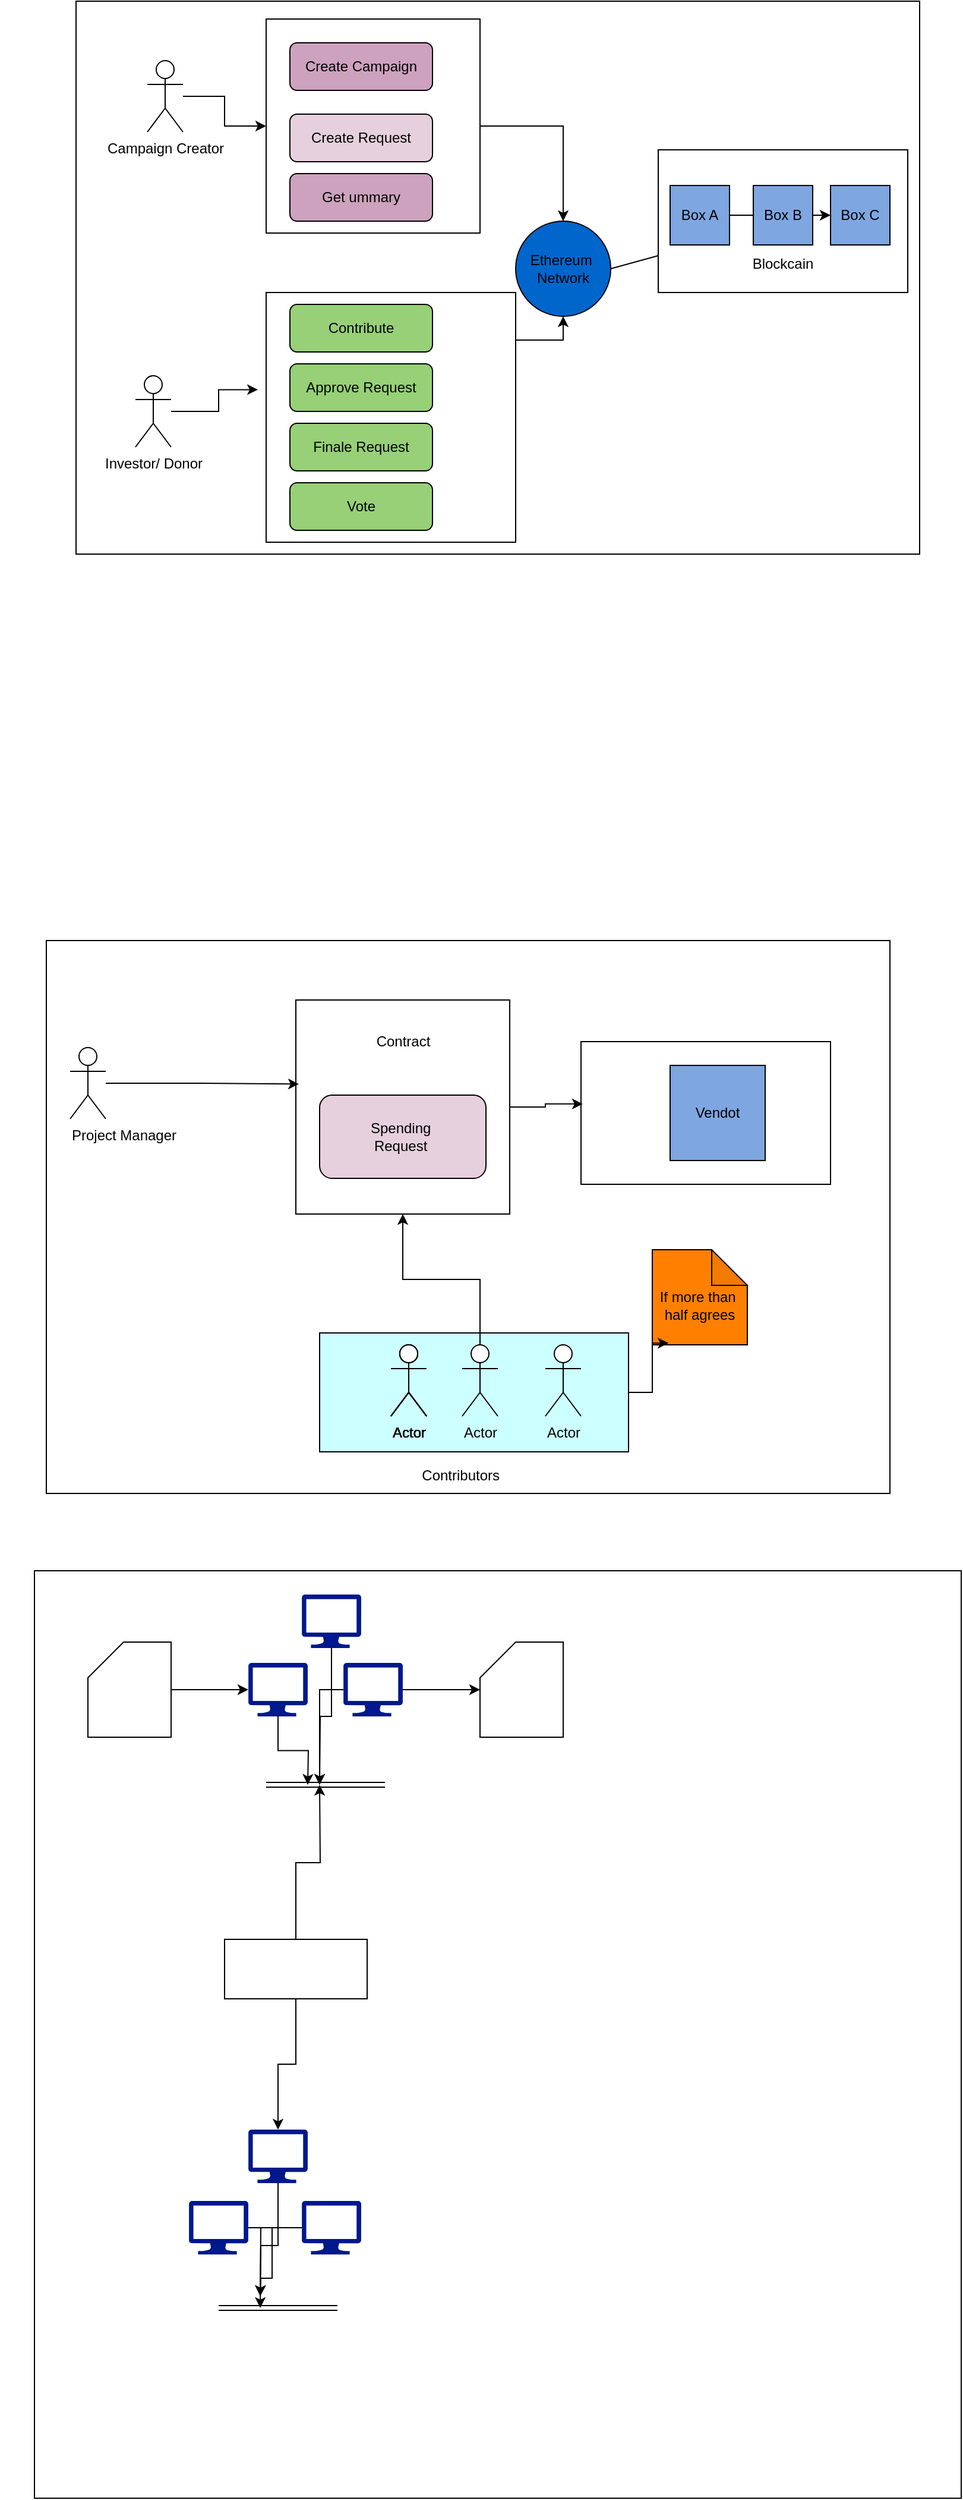 <mxfile version="22.1.0" type="github">
  <diagram name="Page-1" id="VYeJ8HEGyXQb4DcT3hm-">
    <mxGraphModel dx="1272" dy="1693" grid="1" gridSize="10" guides="1" tooltips="1" connect="1" arrows="1" fold="1" page="1" pageScale="1" pageWidth="850" pageHeight="1100" math="0" shadow="0">
      <root>
        <mxCell id="0" />
        <mxCell id="1" parent="0" />
        <mxCell id="MKi3yVSM2hlnzNyPRuf9-17" value="&lt;br&gt;&lt;br&gt;&lt;br&gt;&lt;br&gt;&lt;br&gt;&lt;br&gt;&lt;br&gt;&lt;br&gt;&lt;br&gt;&lt;br&gt;&lt;br&gt;&lt;br&gt;&lt;br&gt;&lt;br&gt;&lt;br&gt;&lt;br&gt;&lt;br&gt;&lt;br&gt;&lt;br&gt;&lt;br&gt;&lt;br&gt;&lt;br&gt;&lt;br&gt;&lt;br&gt;" style="rounded=0;whiteSpace=wrap;html=1;" parent="1" vertex="1">
          <mxGeometry x="60" y="340" width="710" height="465" as="geometry" />
        </mxCell>
        <mxCell id="MKi3yVSM2hlnzNyPRuf9-18" value="&amp;nbsp; &amp;nbsp; &amp;nbsp; &amp;nbsp; &amp;nbsp; &amp;nbsp; &amp;nbsp; &amp;nbsp; &amp;nbsp; Project Manager" style="shape=umlActor;verticalLabelPosition=bottom;verticalAlign=top;html=1;outlineConnect=0;" parent="1" vertex="1">
          <mxGeometry x="80" y="430" width="30" height="60" as="geometry" />
        </mxCell>
        <mxCell id="MKi3yVSM2hlnzNyPRuf9-20" value="" style="whiteSpace=wrap;html=1;aspect=fixed;" parent="1" vertex="1">
          <mxGeometry x="270" y="390" width="180" height="180" as="geometry" />
        </mxCell>
        <mxCell id="MKi3yVSM2hlnzNyPRuf9-22" value="Spending&amp;nbsp;&lt;br&gt;Request&amp;nbsp;" style="rounded=1;whiteSpace=wrap;html=1;fillColor=#E6D0DE;" parent="1" vertex="1">
          <mxGeometry x="290" y="470" width="140" height="70" as="geometry" />
        </mxCell>
        <mxCell id="MKi3yVSM2hlnzNyPRuf9-29" value="" style="rounded=0;whiteSpace=wrap;html=1;" parent="1" vertex="1">
          <mxGeometry x="510" y="425" width="210" height="120" as="geometry" />
        </mxCell>
        <mxCell id="MKi3yVSM2hlnzNyPRuf9-30" value="Vendot" style="whiteSpace=wrap;html=1;aspect=fixed;fillColor=#7EA6E0;" parent="1" vertex="1">
          <mxGeometry x="585" y="445" width="80" height="80" as="geometry" />
        </mxCell>
        <mxCell id="qt4cJdHKE4tPPsj3RhS7-18" value="" style="rounded=0;whiteSpace=wrap;html=1;" vertex="1" parent="1">
          <mxGeometry x="85" y="-450" width="710" height="465" as="geometry" />
        </mxCell>
        <mxCell id="qt4cJdHKE4tPPsj3RhS7-19" style="edgeStyle=orthogonalEdgeStyle;rounded=0;orthogonalLoop=1;jettySize=auto;html=1;" edge="1" parent="1" source="qt4cJdHKE4tPPsj3RhS7-20" target="qt4cJdHKE4tPPsj3RhS7-24">
          <mxGeometry relative="1" as="geometry" />
        </mxCell>
        <mxCell id="qt4cJdHKE4tPPsj3RhS7-20" value="Campaign Creator" style="shape=umlActor;verticalLabelPosition=bottom;verticalAlign=top;html=1;outlineConnect=0;" vertex="1" parent="1">
          <mxGeometry x="145" y="-400" width="30" height="60" as="geometry" />
        </mxCell>
        <mxCell id="qt4cJdHKE4tPPsj3RhS7-21" style="edgeStyle=orthogonalEdgeStyle;rounded=0;orthogonalLoop=1;jettySize=auto;html=1;entryX=-0.033;entryY=0.389;entryDx=0;entryDy=0;entryPerimeter=0;" edge="1" parent="1" source="qt4cJdHKE4tPPsj3RhS7-22" target="qt4cJdHKE4tPPsj3RhS7-29">
          <mxGeometry relative="1" as="geometry" />
        </mxCell>
        <mxCell id="qt4cJdHKE4tPPsj3RhS7-22" value="Investor/ Donor" style="shape=umlActor;verticalLabelPosition=bottom;verticalAlign=top;html=1;outlineConnect=0;" vertex="1" parent="1">
          <mxGeometry x="135" y="-135" width="30" height="60" as="geometry" />
        </mxCell>
        <mxCell id="qt4cJdHKE4tPPsj3RhS7-23" style="edgeStyle=orthogonalEdgeStyle;rounded=0;orthogonalLoop=1;jettySize=auto;html=1;entryX=0.5;entryY=0;entryDx=0;entryDy=0;" edge="1" parent="1" source="qt4cJdHKE4tPPsj3RhS7-24" target="qt4cJdHKE4tPPsj3RhS7-33">
          <mxGeometry relative="1" as="geometry" />
        </mxCell>
        <mxCell id="qt4cJdHKE4tPPsj3RhS7-24" value="" style="whiteSpace=wrap;html=1;aspect=fixed;" vertex="1" parent="1">
          <mxGeometry x="245" y="-435" width="180" height="180" as="geometry" />
        </mxCell>
        <mxCell id="qt4cJdHKE4tPPsj3RhS7-25" value="Create Campaign" style="rounded=1;whiteSpace=wrap;html=1;shadow=0;fillColor=#CDA2BE;" vertex="1" parent="1">
          <mxGeometry x="265" y="-415" width="120" height="40" as="geometry" />
        </mxCell>
        <mxCell id="qt4cJdHKE4tPPsj3RhS7-26" value="Create Request" style="rounded=1;whiteSpace=wrap;html=1;fillColor=#E6D0DE;" vertex="1" parent="1">
          <mxGeometry x="265" y="-355" width="120" height="40" as="geometry" />
        </mxCell>
        <mxCell id="qt4cJdHKE4tPPsj3RhS7-27" value="Get ummary" style="rounded=1;whiteSpace=wrap;html=1;fillColor=#CDA2BE;" vertex="1" parent="1">
          <mxGeometry x="265" y="-305" width="120" height="40" as="geometry" />
        </mxCell>
        <mxCell id="qt4cJdHKE4tPPsj3RhS7-28" style="edgeStyle=orthogonalEdgeStyle;rounded=0;orthogonalLoop=1;jettySize=auto;html=1;entryX=0.5;entryY=1;entryDx=0;entryDy=0;" edge="1" parent="1" source="qt4cJdHKE4tPPsj3RhS7-29" target="qt4cJdHKE4tPPsj3RhS7-33">
          <mxGeometry relative="1" as="geometry">
            <Array as="points">
              <mxPoint x="495" y="-165" />
            </Array>
          </mxGeometry>
        </mxCell>
        <mxCell id="qt4cJdHKE4tPPsj3RhS7-29" value="" style="whiteSpace=wrap;html=1;aspect=fixed;" vertex="1" parent="1">
          <mxGeometry x="245" y="-205" width="210" height="210" as="geometry" />
        </mxCell>
        <mxCell id="qt4cJdHKE4tPPsj3RhS7-30" value="Contribute" style="rounded=1;whiteSpace=wrap;html=1;fillColor=#97D077;" vertex="1" parent="1">
          <mxGeometry x="265" y="-195" width="120" height="40" as="geometry" />
        </mxCell>
        <mxCell id="qt4cJdHKE4tPPsj3RhS7-31" value="Approve Request" style="rounded=1;whiteSpace=wrap;html=1;fillColor=#97D077;" vertex="1" parent="1">
          <mxGeometry x="265" y="-145" width="120" height="40" as="geometry" />
        </mxCell>
        <mxCell id="qt4cJdHKE4tPPsj3RhS7-32" value="Finale Request" style="rounded=1;whiteSpace=wrap;html=1;fillColor=#97D077;" vertex="1" parent="1">
          <mxGeometry x="265" y="-95" width="120" height="40" as="geometry" />
        </mxCell>
        <mxCell id="qt4cJdHKE4tPPsj3RhS7-33" value="Ethereum&amp;nbsp;&lt;br&gt;Network" style="ellipse;whiteSpace=wrap;html=1;aspect=fixed;fillColor=#0066CC;" vertex="1" parent="1">
          <mxGeometry x="455" y="-265" width="80" height="80" as="geometry" />
        </mxCell>
        <mxCell id="qt4cJdHKE4tPPsj3RhS7-34" value="&lt;br&gt;&lt;br&gt;&lt;br&gt;&lt;br&gt;&lt;br&gt;Blockcain" style="rounded=0;whiteSpace=wrap;html=1;" vertex="1" parent="1">
          <mxGeometry x="575" y="-325" width="210" height="120" as="geometry" />
        </mxCell>
        <mxCell id="qt4cJdHKE4tPPsj3RhS7-35" value="" style="edgeStyle=orthogonalEdgeStyle;rounded=0;orthogonalLoop=1;jettySize=auto;html=1;" edge="1" parent="1" source="qt4cJdHKE4tPPsj3RhS7-36" target="qt4cJdHKE4tPPsj3RhS7-38">
          <mxGeometry relative="1" as="geometry" />
        </mxCell>
        <mxCell id="qt4cJdHKE4tPPsj3RhS7-36" value="Box A" style="whiteSpace=wrap;html=1;aspect=fixed;fillColor=#7EA6E0;" vertex="1" parent="1">
          <mxGeometry x="585" y="-295" width="50" height="50" as="geometry" />
        </mxCell>
        <mxCell id="qt4cJdHKE4tPPsj3RhS7-37" value="Box B" style="whiteSpace=wrap;html=1;aspect=fixed;fillColor=#7EA6E0;" vertex="1" parent="1">
          <mxGeometry x="655" y="-295" width="50" height="50" as="geometry" />
        </mxCell>
        <mxCell id="qt4cJdHKE4tPPsj3RhS7-38" value="Box C" style="whiteSpace=wrap;html=1;aspect=fixed;fillColor=#7EA6E0;" vertex="1" parent="1">
          <mxGeometry x="720" y="-295" width="50" height="50" as="geometry" />
        </mxCell>
        <mxCell id="qt4cJdHKE4tPPsj3RhS7-39" value="" style="endArrow=none;html=1;rounded=0;exitX=1;exitY=0.5;exitDx=0;exitDy=0;" edge="1" parent="1" source="qt4cJdHKE4tPPsj3RhS7-33" target="qt4cJdHKE4tPPsj3RhS7-34">
          <mxGeometry width="50" height="50" relative="1" as="geometry">
            <mxPoint x="545" y="-225" as="sourcePoint" />
            <mxPoint x="525" y="-275" as="targetPoint" />
          </mxGeometry>
        </mxCell>
        <mxCell id="qt4cJdHKE4tPPsj3RhS7-40" value="Vote" style="rounded=1;whiteSpace=wrap;html=1;fillColor=#97D077;" vertex="1" parent="1">
          <mxGeometry x="265" y="-45" width="120" height="40" as="geometry" />
        </mxCell>
        <mxCell id="qt4cJdHKE4tPPsj3RhS7-42" style="edgeStyle=orthogonalEdgeStyle;rounded=0;orthogonalLoop=1;jettySize=auto;html=1;entryX=0.014;entryY=0.393;entryDx=0;entryDy=0;entryPerimeter=0;" edge="1" parent="1" source="MKi3yVSM2hlnzNyPRuf9-18" target="MKi3yVSM2hlnzNyPRuf9-20">
          <mxGeometry relative="1" as="geometry" />
        </mxCell>
        <mxCell id="qt4cJdHKE4tPPsj3RhS7-44" style="edgeStyle=orthogonalEdgeStyle;rounded=0;orthogonalLoop=1;jettySize=auto;html=1;entryX=0.007;entryY=0.437;entryDx=0;entryDy=0;entryPerimeter=0;" edge="1" parent="1" source="MKi3yVSM2hlnzNyPRuf9-20" target="MKi3yVSM2hlnzNyPRuf9-29">
          <mxGeometry relative="1" as="geometry" />
        </mxCell>
        <mxCell id="qt4cJdHKE4tPPsj3RhS7-45" value="" style="rounded=0;whiteSpace=wrap;html=1;fillColor=#CCFFFF;" vertex="1" parent="1">
          <mxGeometry x="290" y="670" width="260" height="100" as="geometry" />
        </mxCell>
        <mxCell id="qt4cJdHKE4tPPsj3RhS7-46" value="Actor" style="shape=umlActor;verticalLabelPosition=bottom;verticalAlign=top;html=1;outlineConnect=0;" vertex="1" parent="1">
          <mxGeometry x="350" y="680" width="30" height="60" as="geometry" />
        </mxCell>
        <mxCell id="qt4cJdHKE4tPPsj3RhS7-47" value="Actor" style="shape=umlActor;verticalLabelPosition=bottom;verticalAlign=top;html=1;outlineConnect=0;" vertex="1" parent="1">
          <mxGeometry x="350" y="680" width="30" height="60" as="geometry" />
        </mxCell>
        <mxCell id="qt4cJdHKE4tPPsj3RhS7-48" value="Actor" style="shape=umlActor;verticalLabelPosition=bottom;verticalAlign=top;html=1;outlineConnect=0;" vertex="1" parent="1">
          <mxGeometry x="350" y="680" width="30" height="60" as="geometry" />
        </mxCell>
        <mxCell id="qt4cJdHKE4tPPsj3RhS7-49" value="Actor" style="shape=umlActor;verticalLabelPosition=bottom;verticalAlign=top;html=1;outlineConnect=0;" vertex="1" parent="1">
          <mxGeometry x="350" y="680" width="30" height="60" as="geometry" />
        </mxCell>
        <mxCell id="qt4cJdHKE4tPPsj3RhS7-55" style="edgeStyle=orthogonalEdgeStyle;rounded=0;orthogonalLoop=1;jettySize=auto;html=1;" edge="1" parent="1" source="qt4cJdHKE4tPPsj3RhS7-50" target="MKi3yVSM2hlnzNyPRuf9-20">
          <mxGeometry relative="1" as="geometry" />
        </mxCell>
        <mxCell id="qt4cJdHKE4tPPsj3RhS7-50" value="Actor" style="shape=umlActor;verticalLabelPosition=bottom;verticalAlign=top;html=1;outlineConnect=0;" vertex="1" parent="1">
          <mxGeometry x="410" y="680" width="30" height="60" as="geometry" />
        </mxCell>
        <mxCell id="qt4cJdHKE4tPPsj3RhS7-51" value="Actor" style="shape=umlActor;verticalLabelPosition=bottom;verticalAlign=top;html=1;outlineConnect=0;" vertex="1" parent="1">
          <mxGeometry x="480" y="680" width="30" height="60" as="geometry" />
        </mxCell>
        <mxCell id="qt4cJdHKE4tPPsj3RhS7-52" value="Actor" style="shape=umlActor;verticalLabelPosition=bottom;verticalAlign=top;html=1;outlineConnect=0;" vertex="1" parent="1">
          <mxGeometry x="350" y="680" width="30" height="60" as="geometry" />
        </mxCell>
        <mxCell id="qt4cJdHKE4tPPsj3RhS7-53" value="Actor" style="shape=umlActor;verticalLabelPosition=bottom;verticalAlign=top;html=1;outlineConnect=0;" vertex="1" parent="1">
          <mxGeometry x="350" y="680" width="30" height="60" as="geometry" />
        </mxCell>
        <mxCell id="qt4cJdHKE4tPPsj3RhS7-56" value="&lt;br&gt;If more than&amp;nbsp;&lt;br&gt;half agrees" style="shape=note;whiteSpace=wrap;html=1;backgroundOutline=1;darkOpacity=0.05;fillColor=#FF8000;" vertex="1" parent="1">
          <mxGeometry x="570" y="600" width="80" height="80" as="geometry" />
        </mxCell>
        <mxCell id="qt4cJdHKE4tPPsj3RhS7-57" style="edgeStyle=orthogonalEdgeStyle;rounded=0;orthogonalLoop=1;jettySize=auto;html=1;entryX=0.171;entryY=0.982;entryDx=0;entryDy=0;entryPerimeter=0;" edge="1" parent="1" source="qt4cJdHKE4tPPsj3RhS7-45" target="qt4cJdHKE4tPPsj3RhS7-56">
          <mxGeometry relative="1" as="geometry" />
        </mxCell>
        <mxCell id="qt4cJdHKE4tPPsj3RhS7-59" value="Contract" style="text;html=1;align=center;verticalAlign=middle;resizable=0;points=[];autosize=1;strokeColor=none;fillColor=none;" vertex="1" parent="1">
          <mxGeometry x="325" y="410" width="70" height="30" as="geometry" />
        </mxCell>
        <mxCell id="qt4cJdHKE4tPPsj3RhS7-61" value="Contributors&amp;nbsp;" style="text;html=1;align=center;verticalAlign=middle;resizable=0;points=[];autosize=1;strokeColor=none;fillColor=none;" vertex="1" parent="1">
          <mxGeometry x="365" y="775" width="90" height="30" as="geometry" />
        </mxCell>
        <mxCell id="qt4cJdHKE4tPPsj3RhS7-66" value="" style="whiteSpace=wrap;html=1;aspect=fixed;" vertex="1" parent="1">
          <mxGeometry x="50" y="870" width="780" height="780" as="geometry" />
        </mxCell>
        <mxCell id="qt4cJdHKE4tPPsj3RhS7-67" value="" style="shape=card;whiteSpace=wrap;html=1;" vertex="1" parent="1">
          <mxGeometry x="95" y="930" width="70" height="80" as="geometry" />
        </mxCell>
        <mxCell id="qt4cJdHKE4tPPsj3RhS7-68" value="" style="shape=card;whiteSpace=wrap;html=1;" vertex="1" parent="1">
          <mxGeometry x="425" y="930" width="70" height="80" as="geometry" />
        </mxCell>
        <mxCell id="qt4cJdHKE4tPPsj3RhS7-75" style="edgeStyle=orthogonalEdgeStyle;rounded=0;orthogonalLoop=1;jettySize=auto;html=1;" edge="1" parent="1" source="qt4cJdHKE4tPPsj3RhS7-69">
          <mxGeometry relative="1" as="geometry">
            <mxPoint x="280" y="1050" as="targetPoint" />
          </mxGeometry>
        </mxCell>
        <mxCell id="qt4cJdHKE4tPPsj3RhS7-69" value="" style="sketch=0;aspect=fixed;pointerEvents=1;shadow=0;dashed=0;html=1;strokeColor=none;labelPosition=center;verticalLabelPosition=bottom;verticalAlign=top;align=center;fillColor=#00188D;shape=mxgraph.azure.computer" vertex="1" parent="1">
          <mxGeometry x="230" y="947.5" width="50" height="45" as="geometry" />
        </mxCell>
        <mxCell id="qt4cJdHKE4tPPsj3RhS7-76" style="edgeStyle=orthogonalEdgeStyle;rounded=0;orthogonalLoop=1;jettySize=auto;html=1;" edge="1" parent="1" source="qt4cJdHKE4tPPsj3RhS7-70">
          <mxGeometry relative="1" as="geometry">
            <mxPoint x="290" y="1050" as="targetPoint" />
          </mxGeometry>
        </mxCell>
        <mxCell id="qt4cJdHKE4tPPsj3RhS7-82" style="edgeStyle=orthogonalEdgeStyle;rounded=0;orthogonalLoop=1;jettySize=auto;html=1;" edge="1" parent="1" source="qt4cJdHKE4tPPsj3RhS7-70" target="qt4cJdHKE4tPPsj3RhS7-68">
          <mxGeometry relative="1" as="geometry" />
        </mxCell>
        <mxCell id="qt4cJdHKE4tPPsj3RhS7-70" value="" style="sketch=0;aspect=fixed;pointerEvents=1;shadow=0;dashed=0;html=1;strokeColor=none;labelPosition=center;verticalLabelPosition=bottom;verticalAlign=top;align=center;fillColor=#00188D;shape=mxgraph.azure.computer" vertex="1" parent="1">
          <mxGeometry x="310" y="947.5" width="50" height="45" as="geometry" />
        </mxCell>
        <mxCell id="qt4cJdHKE4tPPsj3RhS7-74" style="edgeStyle=orthogonalEdgeStyle;rounded=0;orthogonalLoop=1;jettySize=auto;html=1;" edge="1" parent="1" source="qt4cJdHKE4tPPsj3RhS7-71">
          <mxGeometry relative="1" as="geometry">
            <mxPoint x="290" y="1050" as="targetPoint" />
          </mxGeometry>
        </mxCell>
        <mxCell id="qt4cJdHKE4tPPsj3RhS7-71" value="" style="sketch=0;aspect=fixed;pointerEvents=1;shadow=0;dashed=0;html=1;strokeColor=none;labelPosition=center;verticalLabelPosition=bottom;verticalAlign=top;align=center;fillColor=#00188D;shape=mxgraph.azure.computer" vertex="1" parent="1">
          <mxGeometry x="275" y="890" width="50" height="45" as="geometry" />
        </mxCell>
        <mxCell id="qt4cJdHKE4tPPsj3RhS7-72" value="" style="shape=link;html=1;rounded=0;" edge="1" parent="1">
          <mxGeometry width="100" relative="1" as="geometry">
            <mxPoint x="245" y="1050" as="sourcePoint" />
            <mxPoint x="345" y="1050" as="targetPoint" />
          </mxGeometry>
        </mxCell>
        <mxCell id="qt4cJdHKE4tPPsj3RhS7-81" style="edgeStyle=orthogonalEdgeStyle;rounded=0;orthogonalLoop=1;jettySize=auto;html=1;entryX=0;entryY=0.5;entryDx=0;entryDy=0;entryPerimeter=0;" edge="1" parent="1" source="qt4cJdHKE4tPPsj3RhS7-67" target="qt4cJdHKE4tPPsj3RhS7-69">
          <mxGeometry relative="1" as="geometry" />
        </mxCell>
        <mxCell id="qt4cJdHKE4tPPsj3RhS7-99" style="edgeStyle=orthogonalEdgeStyle;rounded=0;orthogonalLoop=1;jettySize=auto;html=1;" edge="1" parent="1" source="qt4cJdHKE4tPPsj3RhS7-83" target="qt4cJdHKE4tPPsj3RhS7-94">
          <mxGeometry relative="1" as="geometry" />
        </mxCell>
        <mxCell id="qt4cJdHKE4tPPsj3RhS7-100" style="edgeStyle=orthogonalEdgeStyle;rounded=0;orthogonalLoop=1;jettySize=auto;html=1;" edge="1" parent="1" source="qt4cJdHKE4tPPsj3RhS7-83">
          <mxGeometry relative="1" as="geometry">
            <mxPoint x="290" y="1050" as="targetPoint" />
          </mxGeometry>
        </mxCell>
        <mxCell id="qt4cJdHKE4tPPsj3RhS7-83" value="" style="rounded=0;whiteSpace=wrap;html=1;" vertex="1" parent="1">
          <mxGeometry x="210" y="1180" width="120" height="50" as="geometry" />
        </mxCell>
        <mxCell id="qt4cJdHKE4tPPsj3RhS7-98" style="edgeStyle=orthogonalEdgeStyle;rounded=0;orthogonalLoop=1;jettySize=auto;html=1;" edge="1" parent="1" source="qt4cJdHKE4tPPsj3RhS7-92">
          <mxGeometry relative="1" as="geometry">
            <mxPoint x="240" y="1480" as="targetPoint" />
          </mxGeometry>
        </mxCell>
        <mxCell id="qt4cJdHKE4tPPsj3RhS7-92" value="" style="sketch=0;aspect=fixed;pointerEvents=1;shadow=0;dashed=0;html=1;strokeColor=none;labelPosition=center;verticalLabelPosition=bottom;verticalAlign=top;align=center;fillColor=#00188D;shape=mxgraph.azure.computer" vertex="1" parent="1">
          <mxGeometry x="180" y="1400" width="50" height="45" as="geometry" />
        </mxCell>
        <mxCell id="qt4cJdHKE4tPPsj3RhS7-97" style="edgeStyle=orthogonalEdgeStyle;rounded=0;orthogonalLoop=1;jettySize=auto;html=1;" edge="1" parent="1" source="qt4cJdHKE4tPPsj3RhS7-93">
          <mxGeometry relative="1" as="geometry">
            <mxPoint x="240" y="1480" as="targetPoint" />
          </mxGeometry>
        </mxCell>
        <mxCell id="qt4cJdHKE4tPPsj3RhS7-93" value="" style="sketch=0;aspect=fixed;pointerEvents=1;shadow=0;dashed=0;html=1;strokeColor=none;labelPosition=center;verticalLabelPosition=bottom;verticalAlign=top;align=center;fillColor=#00188D;shape=mxgraph.azure.computer" vertex="1" parent="1">
          <mxGeometry x="275" y="1400" width="50" height="45" as="geometry" />
        </mxCell>
        <mxCell id="qt4cJdHKE4tPPsj3RhS7-96" style="edgeStyle=orthogonalEdgeStyle;rounded=0;orthogonalLoop=1;jettySize=auto;html=1;" edge="1" parent="1" source="qt4cJdHKE4tPPsj3RhS7-94">
          <mxGeometry relative="1" as="geometry">
            <mxPoint x="240" y="1490" as="targetPoint" />
          </mxGeometry>
        </mxCell>
        <mxCell id="qt4cJdHKE4tPPsj3RhS7-94" value="" style="sketch=0;aspect=fixed;pointerEvents=1;shadow=0;dashed=0;html=1;strokeColor=none;labelPosition=center;verticalLabelPosition=bottom;verticalAlign=top;align=center;fillColor=#00188D;shape=mxgraph.azure.computer" vertex="1" parent="1">
          <mxGeometry x="230" y="1340" width="50" height="45" as="geometry" />
        </mxCell>
        <mxCell id="qt4cJdHKE4tPPsj3RhS7-95" value="" style="shape=link;html=1;rounded=0;" edge="1" parent="1">
          <mxGeometry width="100" relative="1" as="geometry">
            <mxPoint x="205" y="1490" as="sourcePoint" />
            <mxPoint x="305" y="1490" as="targetPoint" />
          </mxGeometry>
        </mxCell>
      </root>
    </mxGraphModel>
  </diagram>
</mxfile>
